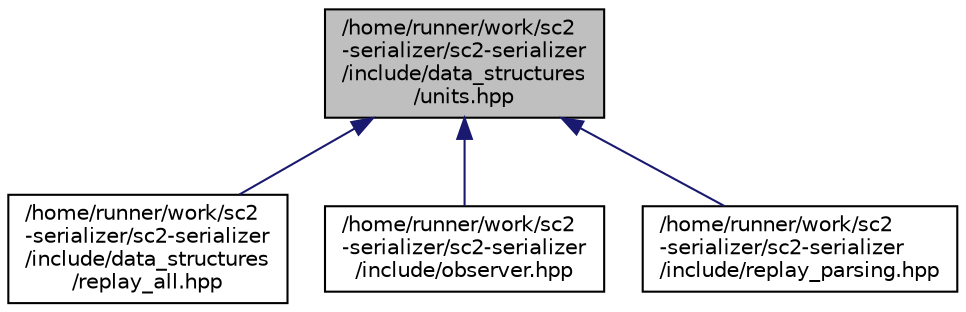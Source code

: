 digraph "/home/runner/work/sc2-serializer/sc2-serializer/include/data_structures/units.hpp"
{
 // LATEX_PDF_SIZE
  edge [fontname="Helvetica",fontsize="10",labelfontname="Helvetica",labelfontsize="10"];
  node [fontname="Helvetica",fontsize="10",shape=record];
  Node1 [label="/home/runner/work/sc2\l-serializer/sc2-serializer\l/include/data_structures\l/units.hpp",height=0.2,width=0.4,color="black", fillcolor="grey75", style="filled", fontcolor="black",tooltip="Unit data structures for StarCraft II. NeutralUnits are treated specially as many properties such as ..."];
  Node1 -> Node2 [dir="back",color="midnightblue",fontsize="10",style="solid",fontname="Helvetica"];
  Node2 [label="/home/runner/work/sc2\l-serializer/sc2-serializer\l/include/data_structures\l/replay_all.hpp",height=0.2,width=0.4,color="black", fillcolor="white", style="filled",URL="$d7/dbe/replay__all_8hpp.html",tooltip="Replay data structure for recording and deserializing all observation data."];
  Node1 -> Node3 [dir="back",color="midnightblue",fontsize="10",style="solid",fontname="Helvetica"];
  Node3 [label="/home/runner/work/sc2\l-serializer/sc2-serializer\l/include/observer.hpp",height=0.2,width=0.4,color="black", fillcolor="white", style="filled",URL="$d6/da0/observer_8hpp.html",tooltip="Contains StarCraft II game observation classes. Each variant saves observations at different rates to..."];
  Node1 -> Node4 [dir="back",color="midnightblue",fontsize="10",style="solid",fontname="Helvetica"];
  Node4 [label="/home/runner/work/sc2\l-serializer/sc2-serializer\l/include/replay_parsing.hpp",height=0.2,width=0.4,color="black", fillcolor="white", style="filled",URL="$d5/d1d/replay__parsing_8hpp.html",tooltip="Set of tools for parsing replay data into a more amenable form for machine learning...."];
}

